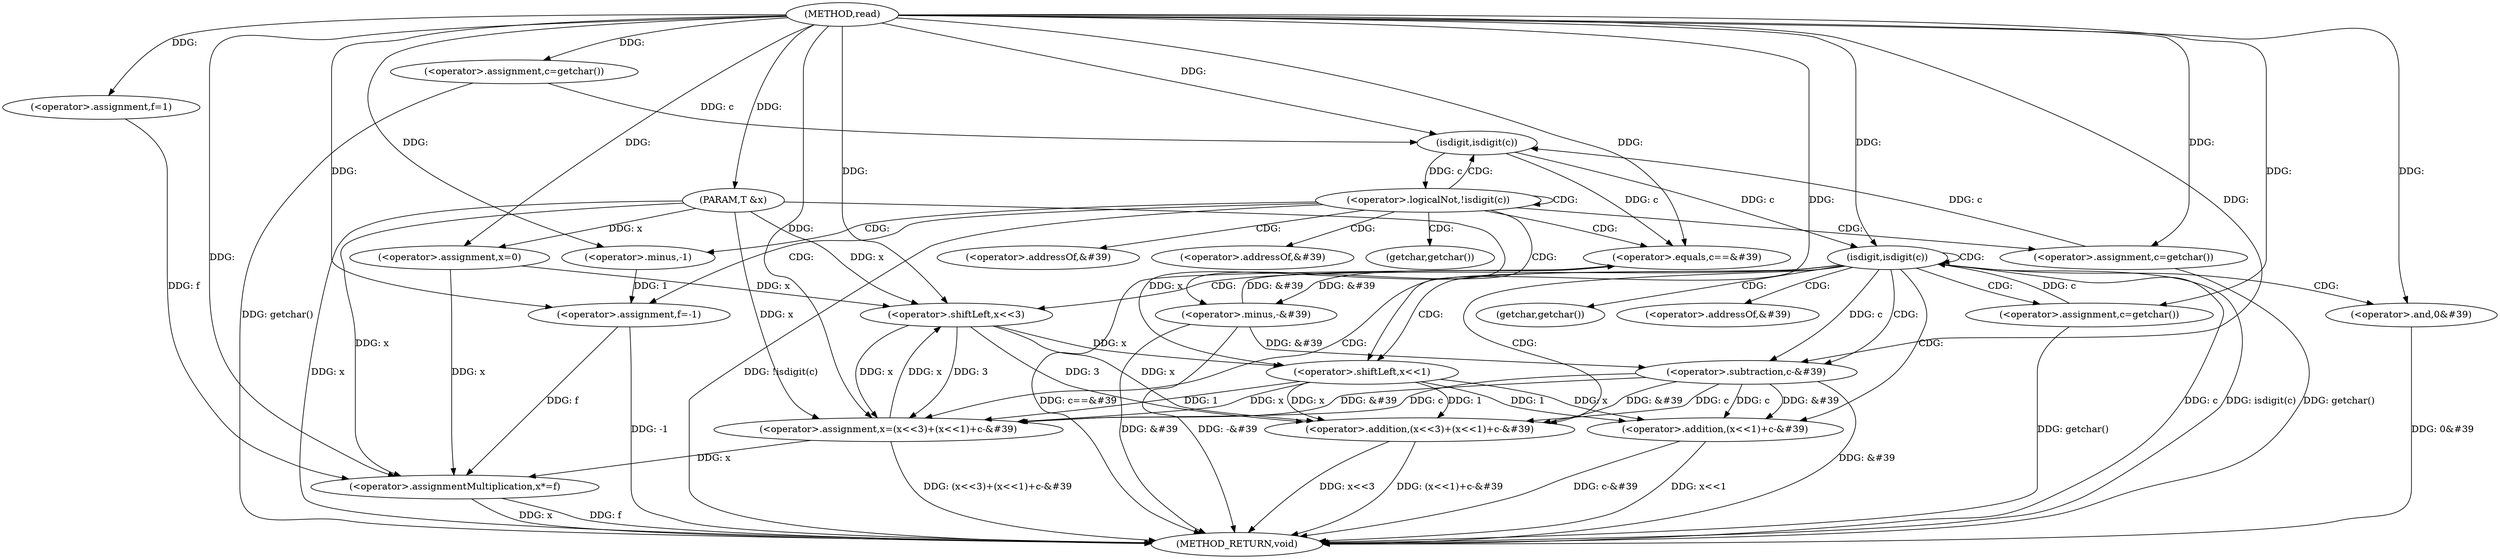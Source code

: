 digraph "read" {  
"1000102" [label = "(METHOD,read)" ]
"1000162" [label = "(METHOD_RETURN,void)" ]
"1000103" [label = "(PARAM,T &x)" ]
"1000106" [label = "(<operator>.assignment,f=1)" ]
"1000109" [label = "(<operator>.assignment,x=0)" ]
"1000113" [label = "(<operator>.assignment,c=getchar())" ]
"1000159" [label = "(<operator>.assignmentMultiplication,x*=f)" ]
"1000117" [label = "(<operator>.logicalNot,!isdigit(c))" ]
"1000136" [label = "(isdigit,isdigit(c))" ]
"1000121" [label = "(<operator>.equals,c==&#39)" ]
"1000125" [label = "(<operator>.minus,-&#39)" ]
"1000128" [label = "(<operator>.assignment,f=-1)" ]
"1000132" [label = "(<operator>.assignment,c=getchar())" ]
"1000139" [label = "(<operator>.assignment,x=(x<<3)+(x<<1)+c-&#39)" ]
"1000153" [label = "(<operator>.and,0&#39)" ]
"1000156" [label = "(<operator>.assignment,c=getchar())" ]
"1000118" [label = "(isdigit,isdigit(c))" ]
"1000130" [label = "(<operator>.minus,-1)" ]
"1000141" [label = "(<operator>.addition,(x<<3)+(x<<1)+c-&#39)" ]
"1000142" [label = "(<operator>.shiftLeft,x<<3)" ]
"1000145" [label = "(<operator>.addition,(x<<1)+c-&#39)" ]
"1000146" [label = "(<operator>.shiftLeft,x<<1)" ]
"1000149" [label = "(<operator>.subtraction,c-&#39)" ]
"1000123" [label = "(<operator>.addressOf,&#39)" ]
"1000126" [label = "(<operator>.addressOf,&#39)" ]
"1000134" [label = "(getchar,getchar())" ]
"1000158" [label = "(getchar,getchar())" ]
"1000151" [label = "(<operator>.addressOf,&#39)" ]
  "1000103" -> "1000162"  [ label = "DDG: x"] 
  "1000113" -> "1000162"  [ label = "DDG: getchar()"] 
  "1000117" -> "1000162"  [ label = "DDG: !isdigit(c)"] 
  "1000136" -> "1000162"  [ label = "DDG: c"] 
  "1000136" -> "1000162"  [ label = "DDG: isdigit(c)"] 
  "1000159" -> "1000162"  [ label = "DDG: x"] 
  "1000159" -> "1000162"  [ label = "DDG: f"] 
  "1000141" -> "1000162"  [ label = "DDG: x<<3"] 
  "1000145" -> "1000162"  [ label = "DDG: x<<1"] 
  "1000149" -> "1000162"  [ label = "DDG: &#39"] 
  "1000145" -> "1000162"  [ label = "DDG: c-&#39"] 
  "1000141" -> "1000162"  [ label = "DDG: (x<<1)+c-&#39"] 
  "1000139" -> "1000162"  [ label = "DDG: (x<<3)+(x<<1)+c-&#39"] 
  "1000153" -> "1000162"  [ label = "DDG: 0&#39"] 
  "1000156" -> "1000162"  [ label = "DDG: getchar()"] 
  "1000121" -> "1000162"  [ label = "DDG: c==&#39"] 
  "1000125" -> "1000162"  [ label = "DDG: &#39"] 
  "1000125" -> "1000162"  [ label = "DDG: -&#39"] 
  "1000128" -> "1000162"  [ label = "DDG: -1"] 
  "1000132" -> "1000162"  [ label = "DDG: getchar()"] 
  "1000102" -> "1000103"  [ label = "DDG: "] 
  "1000102" -> "1000106"  [ label = "DDG: "] 
  "1000102" -> "1000109"  [ label = "DDG: "] 
  "1000102" -> "1000113"  [ label = "DDG: "] 
  "1000106" -> "1000159"  [ label = "DDG: f"] 
  "1000128" -> "1000159"  [ label = "DDG: f"] 
  "1000102" -> "1000159"  [ label = "DDG: "] 
  "1000103" -> "1000109"  [ label = "DDG: x"] 
  "1000109" -> "1000159"  [ label = "DDG: x"] 
  "1000139" -> "1000159"  [ label = "DDG: x"] 
  "1000103" -> "1000159"  [ label = "DDG: x"] 
  "1000118" -> "1000117"  [ label = "DDG: c"] 
  "1000130" -> "1000128"  [ label = "DDG: 1"] 
  "1000102" -> "1000132"  [ label = "DDG: "] 
  "1000118" -> "1000136"  [ label = "DDG: c"] 
  "1000156" -> "1000136"  [ label = "DDG: c"] 
  "1000102" -> "1000136"  [ label = "DDG: "] 
  "1000142" -> "1000139"  [ label = "DDG: x"] 
  "1000142" -> "1000139"  [ label = "DDG: 3"] 
  "1000146" -> "1000139"  [ label = "DDG: 1"] 
  "1000146" -> "1000139"  [ label = "DDG: x"] 
  "1000149" -> "1000139"  [ label = "DDG: &#39"] 
  "1000149" -> "1000139"  [ label = "DDG: c"] 
  "1000102" -> "1000156"  [ label = "DDG: "] 
  "1000113" -> "1000118"  [ label = "DDG: c"] 
  "1000132" -> "1000118"  [ label = "DDG: c"] 
  "1000102" -> "1000118"  [ label = "DDG: "] 
  "1000118" -> "1000121"  [ label = "DDG: c"] 
  "1000102" -> "1000121"  [ label = "DDG: "] 
  "1000125" -> "1000121"  [ label = "DDG: &#39"] 
  "1000121" -> "1000125"  [ label = "DDG: &#39"] 
  "1000102" -> "1000128"  [ label = "DDG: "] 
  "1000103" -> "1000139"  [ label = "DDG: x"] 
  "1000102" -> "1000139"  [ label = "DDG: "] 
  "1000102" -> "1000153"  [ label = "DDG: "] 
  "1000102" -> "1000130"  [ label = "DDG: "] 
  "1000142" -> "1000141"  [ label = "DDG: x"] 
  "1000142" -> "1000141"  [ label = "DDG: 3"] 
  "1000146" -> "1000141"  [ label = "DDG: 1"] 
  "1000146" -> "1000141"  [ label = "DDG: x"] 
  "1000149" -> "1000141"  [ label = "DDG: &#39"] 
  "1000149" -> "1000141"  [ label = "DDG: c"] 
  "1000109" -> "1000142"  [ label = "DDG: x"] 
  "1000139" -> "1000142"  [ label = "DDG: x"] 
  "1000103" -> "1000142"  [ label = "DDG: x"] 
  "1000102" -> "1000142"  [ label = "DDG: "] 
  "1000146" -> "1000145"  [ label = "DDG: 1"] 
  "1000146" -> "1000145"  [ label = "DDG: x"] 
  "1000149" -> "1000145"  [ label = "DDG: &#39"] 
  "1000149" -> "1000145"  [ label = "DDG: c"] 
  "1000142" -> "1000146"  [ label = "DDG: x"] 
  "1000103" -> "1000146"  [ label = "DDG: x"] 
  "1000102" -> "1000146"  [ label = "DDG: "] 
  "1000136" -> "1000149"  [ label = "DDG: c"] 
  "1000102" -> "1000149"  [ label = "DDG: "] 
  "1000125" -> "1000149"  [ label = "DDG: &#39"] 
  "1000117" -> "1000121"  [ label = "CDG: "] 
  "1000117" -> "1000125"  [ label = "CDG: "] 
  "1000117" -> "1000117"  [ label = "CDG: "] 
  "1000117" -> "1000126"  [ label = "CDG: "] 
  "1000117" -> "1000132"  [ label = "CDG: "] 
  "1000117" -> "1000128"  [ label = "CDG: "] 
  "1000117" -> "1000123"  [ label = "CDG: "] 
  "1000117" -> "1000130"  [ label = "CDG: "] 
  "1000117" -> "1000118"  [ label = "CDG: "] 
  "1000117" -> "1000134"  [ label = "CDG: "] 
  "1000136" -> "1000153"  [ label = "CDG: "] 
  "1000136" -> "1000158"  [ label = "CDG: "] 
  "1000136" -> "1000142"  [ label = "CDG: "] 
  "1000136" -> "1000156"  [ label = "CDG: "] 
  "1000136" -> "1000141"  [ label = "CDG: "] 
  "1000136" -> "1000151"  [ label = "CDG: "] 
  "1000136" -> "1000145"  [ label = "CDG: "] 
  "1000136" -> "1000139"  [ label = "CDG: "] 
  "1000136" -> "1000146"  [ label = "CDG: "] 
  "1000136" -> "1000136"  [ label = "CDG: "] 
  "1000136" -> "1000149"  [ label = "CDG: "] 
}

